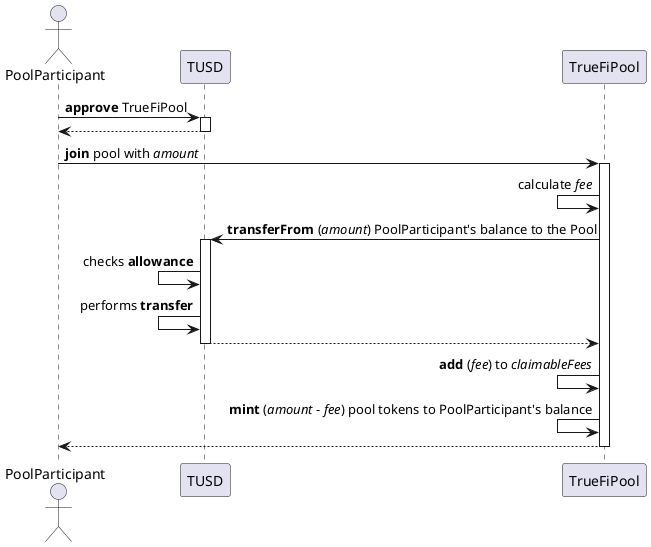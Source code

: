 @startuml joiningPool
actor PoolParticipant

PoolParticipant -> TUSD : **approve** TrueFiPool
activate TUSD
PoolParticipant <-- TUSD
deactivate TUSD

PoolParticipant -> TrueFiPool : **join** pool with //amount//
activate TrueFiPool
TrueFiPool <- TrueFiPool : calculate //fee//

TUSD <- TrueFiPool : **transferFrom** (//amount//) PoolParticipant's balance to the Pool
activate TUSD
TUSD <- TUSD : checks **allowance**
TUSD <- TUSD : performs **transfer**
TUSD --> TrueFiPool
deactivate TUSD

TrueFiPool <- TrueFiPool : **add** (//fee//) to //claimableFees//
TrueFiPool <- TrueFiPool : **mint** (//amount// - //fee//) pool tokens to PoolParticipant's balance
PoolParticipant <-- TrueFiPool
deactivate TrueFiPool
@enduml